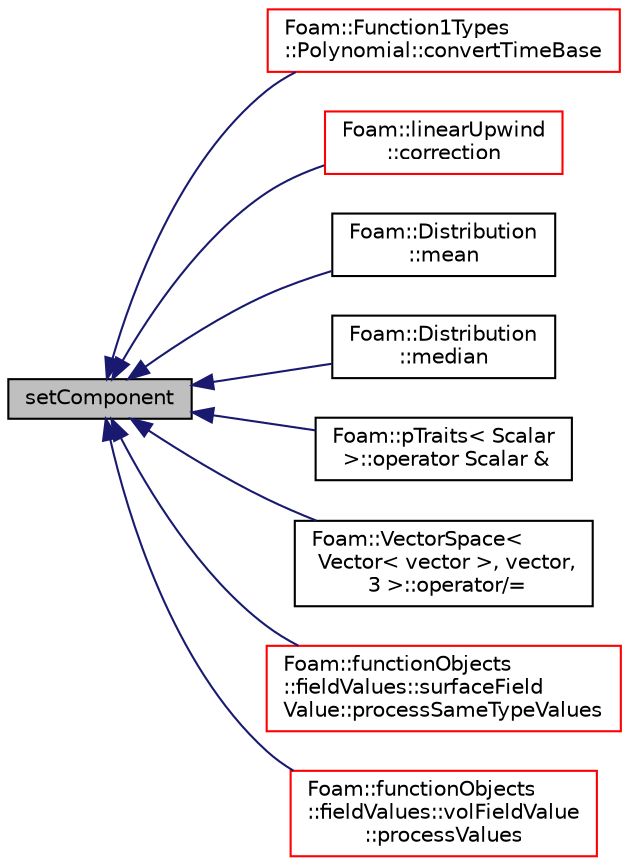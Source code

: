 digraph "setComponent"
{
  bgcolor="transparent";
  edge [fontname="Helvetica",fontsize="10",labelfontname="Helvetica",labelfontsize="10"];
  node [fontname="Helvetica",fontsize="10",shape=record];
  rankdir="LR";
  Node132556 [label="setComponent",height=0.2,width=0.4,color="black", fillcolor="grey75", style="filled", fontcolor="black"];
  Node132556 -> Node132557 [dir="back",color="midnightblue",fontsize="10",style="solid",fontname="Helvetica"];
  Node132557 [label="Foam::Function1Types\l::Polynomial::convertTimeBase",height=0.2,width=0.4,color="red",URL="$a28817.html#af4b04bcaf124d852d36e028312c3c9a6",tooltip="Convert time. "];
  Node132556 -> Node132559 [dir="back",color="midnightblue",fontsize="10",style="solid",fontname="Helvetica"];
  Node132559 [label="Foam::linearUpwind\l::correction",height=0.2,width=0.4,color="red",URL="$a24025.html#ac26ead7414cbab39c598047884ab43b5",tooltip="Return the explicit correction to the face-interpolate. "];
  Node132556 -> Node132563 [dir="back",color="midnightblue",fontsize="10",style="solid",fontname="Helvetica"];
  Node132563 [label="Foam::Distribution\l::mean",height=0.2,width=0.4,color="black",URL="$a27001.html#a1839690b575e839e794f6f557b3b27b8"];
  Node132556 -> Node132564 [dir="back",color="midnightblue",fontsize="10",style="solid",fontname="Helvetica"];
  Node132564 [label="Foam::Distribution\l::median",height=0.2,width=0.4,color="black",URL="$a27001.html#a8a8e8c26de2a6c6a228b844f3d6c0a75"];
  Node132556 -> Node132565 [dir="back",color="midnightblue",fontsize="10",style="solid",fontname="Helvetica"];
  Node132565 [label="Foam::pTraits\< Scalar\l \>::operator Scalar &",height=0.2,width=0.4,color="black",URL="$a29397.html#a0af7134e97f27beb8d48f39b4867447b",tooltip="Access to the Scalar value. "];
  Node132556 -> Node132566 [dir="back",color="midnightblue",fontsize="10",style="solid",fontname="Helvetica"];
  Node132566 [label="Foam::VectorSpace\<\l Vector\< vector \>, vector,\l 3 \>::operator/=",height=0.2,width=0.4,color="black",URL="$a29813.html#a974af988e2b06b3a8f644ba16dadbe4f"];
  Node132556 -> Node132567 [dir="back",color="midnightblue",fontsize="10",style="solid",fontname="Helvetica"];
  Node132567 [label="Foam::functionObjects\l::fieldValues::surfaceField\lValue::processSameTypeValues",height=0.2,width=0.4,color="red",URL="$a24185.html#a41d519fb17fb326997de3ffb25384387",tooltip="Apply the &#39;operation&#39; to the values. Operation has to. "];
  Node132556 -> Node132569 [dir="back",color="midnightblue",fontsize="10",style="solid",fontname="Helvetica"];
  Node132569 [label="Foam::functionObjects\l::fieldValues::volFieldValue\l::processValues",height=0.2,width=0.4,color="red",URL="$a24189.html#a3ee3ef0dce4b4491df744d2af65f4d0f",tooltip="Apply the &#39;operation&#39; to the values. "];
}
